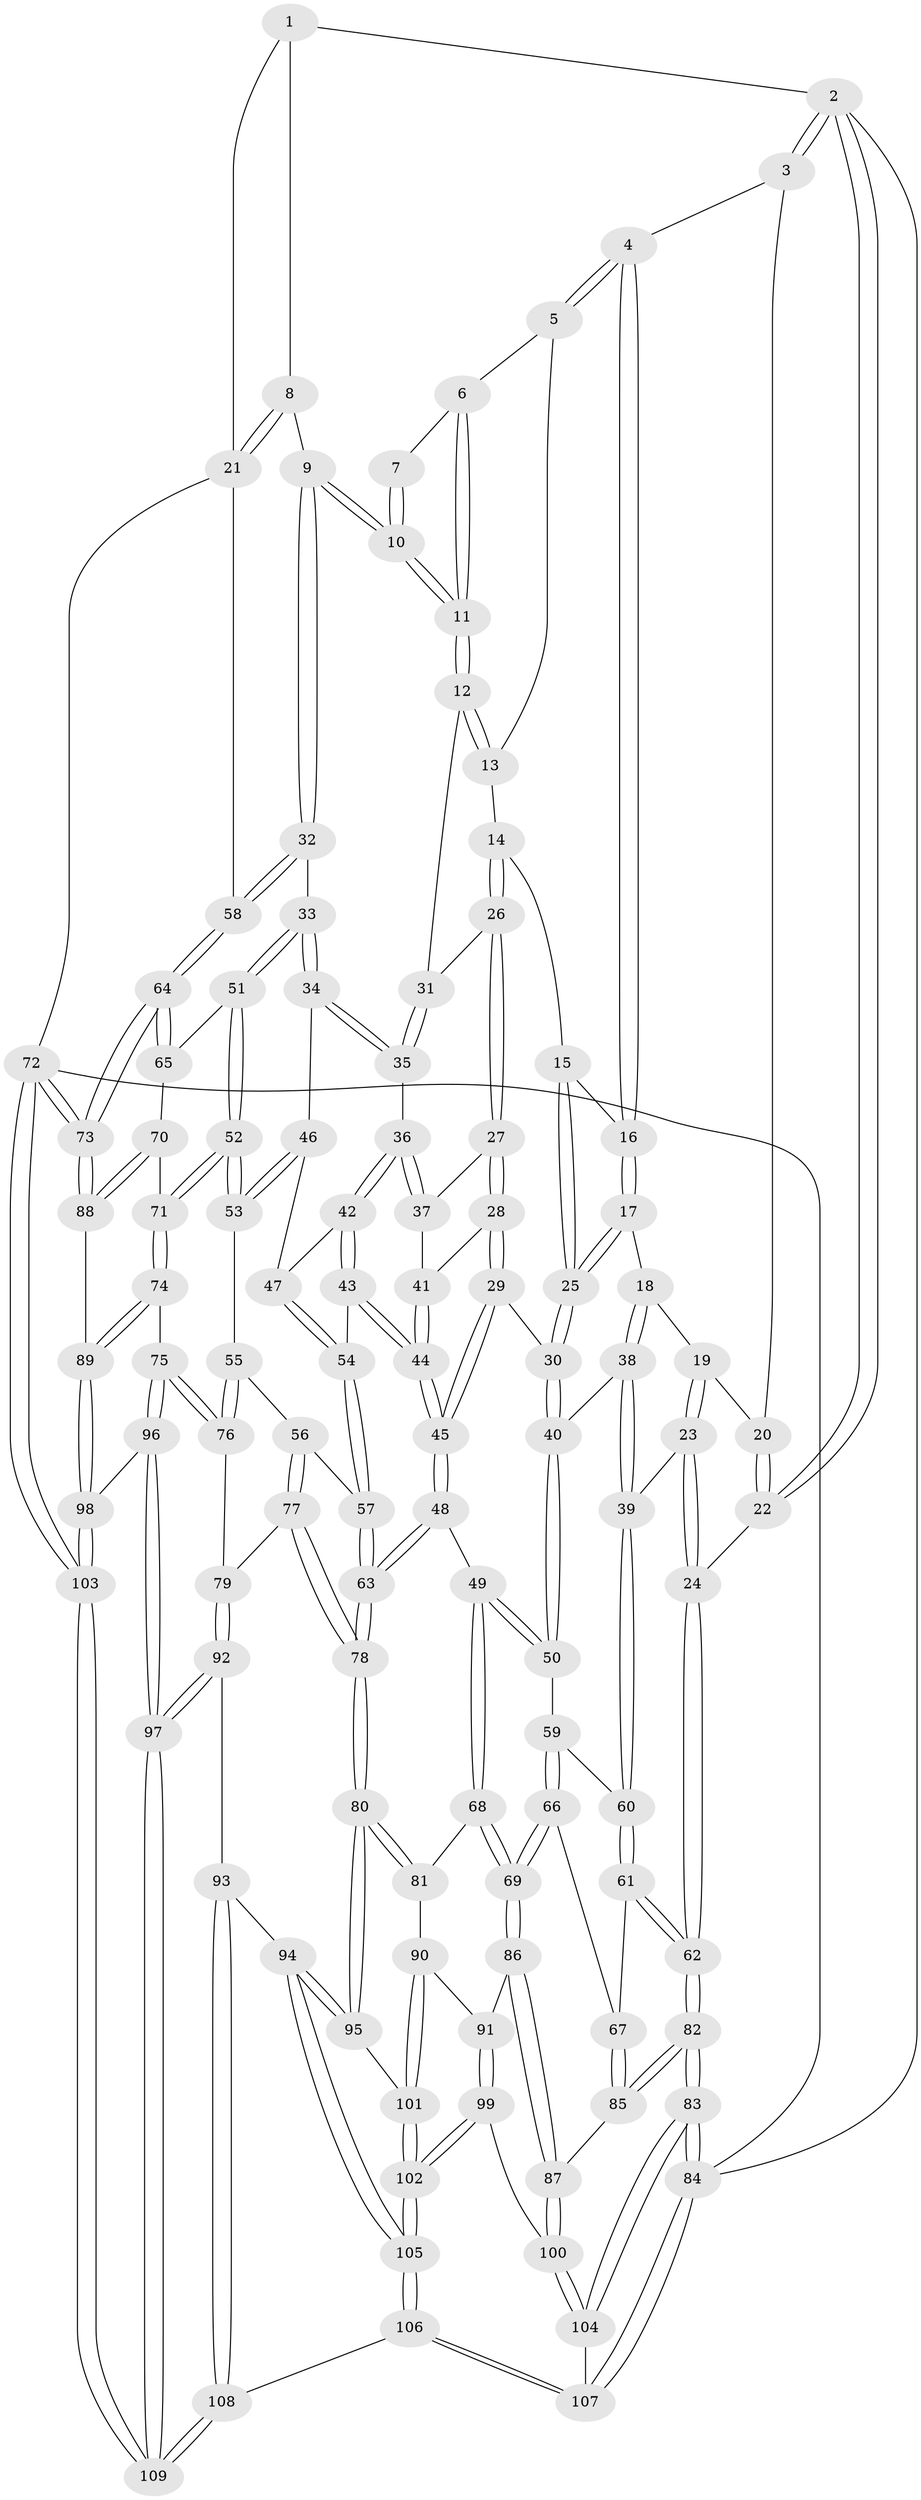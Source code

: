 // Generated by graph-tools (version 1.1) at 2025/38/03/09/25 02:38:43]
// undirected, 109 vertices, 269 edges
graph export_dot {
graph [start="1"]
  node [color=gray90,style=filled];
  1 [pos="+0.8589614832597945+0"];
  2 [pos="+0+0"];
  3 [pos="+0.2249755501586812+0"];
  4 [pos="+0.26398339986246167+0"];
  5 [pos="+0.39370148628510665+0"];
  6 [pos="+0.5862152716715506+0"];
  7 [pos="+0.7176518400319504+0"];
  8 [pos="+0.867515026702446+0.09952638959574252"];
  9 [pos="+0.8056553123861981+0.2687379152761777"];
  10 [pos="+0.7469399957154733+0.2408790779062565"];
  11 [pos="+0.6398969687162138+0.20383457311365302"];
  12 [pos="+0.6331570868534574+0.20582859915549437"];
  13 [pos="+0.4775121359095724+0.06872966226873561"];
  14 [pos="+0.47418262883916545+0.23064325425623514"];
  15 [pos="+0.3942355758671158+0.21836683772222587"];
  16 [pos="+0.3679445595859335+0.20260738275603177"];
  17 [pos="+0.23375295018773534+0.2780038301947492"];
  18 [pos="+0.21420220741206855+0.28248291224981853"];
  19 [pos="+0.1315767082701037+0.21234462969706203"];
  20 [pos="+0.1296777389484028+0.20222313477748158"];
  21 [pos="+1+0.07301686296993405"];
  22 [pos="+0+0.018149376924065926"];
  23 [pos="+0+0.3601008298014523"];
  24 [pos="+0+0.4117184610048747"];
  25 [pos="+0.36380783383812415+0.3862668583741978"];
  26 [pos="+0.5205674140339552+0.24766968765773215"];
  27 [pos="+0.5146645873393952+0.28678162578535393"];
  28 [pos="+0.4167661147757231+0.37341001167515936"];
  29 [pos="+0.38108314636930535+0.397035823554495"];
  30 [pos="+0.3650835225069074+0.39179115035993717"];
  31 [pos="+0.6319434385262587+0.20635662085982637"];
  32 [pos="+0.8271630957640018+0.3039384447152833"];
  33 [pos="+0.8001822356610853+0.37056597533262253"];
  34 [pos="+0.6227789809372256+0.4142092683557232"];
  35 [pos="+0.5938237049602957+0.395540546855892"];
  36 [pos="+0.5373033800981301+0.37751817974727614"];
  37 [pos="+0.5162693390496532+0.3024318513388163"];
  38 [pos="+0.20533436937216717+0.3331886251967867"];
  39 [pos="+0.15334658728468606+0.4161247067379252"];
  40 [pos="+0.3143599729557212+0.4324483965290116"];
  41 [pos="+0.4685882564808764+0.3840028448576349"];
  42 [pos="+0.5319395533278081+0.39375989441927184"];
  43 [pos="+0.4578423209300476+0.4598982929852521"];
  44 [pos="+0.4528740971582133+0.46135202607176207"];
  45 [pos="+0.45121381606089134+0.4622402353521842"];
  46 [pos="+0.6058306730272862+0.43865877313470053"];
  47 [pos="+0.5599701361950871+0.4531356242950244"];
  48 [pos="+0.42179866004842786+0.581379282116905"];
  49 [pos="+0.35665999230939177+0.5726323186830052"];
  50 [pos="+0.27734153256131877+0.5242859071700764"];
  51 [pos="+0.7866614702830202+0.4871460334001519"];
  52 [pos="+0.7242483345959078+0.560343854188626"];
  53 [pos="+0.6274969587651507+0.5681976001351238"];
  54 [pos="+0.5477979852718302+0.478672683431972"];
  55 [pos="+0.6197924481937587+0.5705995240850513"];
  56 [pos="+0.5922727300129017+0.5744002325826518"];
  57 [pos="+0.5897094999239396+0.5743509172081425"];
  58 [pos="+1+0.34556457879030217"];
  59 [pos="+0.2691940458904829+0.525320778226502"];
  60 [pos="+0.15643363676994235+0.42768267602727345"];
  61 [pos="+0.05406569656498402+0.5845074275048349"];
  62 [pos="+0+0.5205243539236319"];
  63 [pos="+0.46562215959051706+0.6236657349608363"];
  64 [pos="+1+0.5793525544786828"];
  65 [pos="+0.8688900563941901+0.5525556611688418"];
  66 [pos="+0.1862835165124089+0.6050228865449727"];
  67 [pos="+0.0926635789779294+0.6141050651194147"];
  68 [pos="+0.29076179135054087+0.6924921530557305"];
  69 [pos="+0.24048793715050173+0.6931114766833661"];
  70 [pos="+0.8915310687685073+0.6736516498512822"];
  71 [pos="+0.7435385445933935+0.6612657441378706"];
  72 [pos="+1+1"];
  73 [pos="+1+0.6709818052057266"];
  74 [pos="+0.735217836717567+0.707355329799591"];
  75 [pos="+0.6964590629007468+0.7417789893166098"];
  76 [pos="+0.642630485379941+0.7453540373500398"];
  77 [pos="+0.6053664355022441+0.7424727463069636"];
  78 [pos="+0.46585779254659665+0.7216728129686543"];
  79 [pos="+0.6254324556948619+0.7505595439103776"];
  80 [pos="+0.45786246664336555+0.7360749131197128"];
  81 [pos="+0.30304316559049865+0.7050725016789972"];
  82 [pos="+0+0.8514862094419479"];
  83 [pos="+0+1"];
  84 [pos="+0+1"];
  85 [pos="+0.09929678914875834+0.8024497264909246"];
  86 [pos="+0.20260733146139648+0.7653864694472057"];
  87 [pos="+0.12200879388417833+0.8161575960636103"];
  88 [pos="+0.9384880184992797+0.7303919905254118"];
  89 [pos="+0.8736546980364295+0.8042388844485753"];
  90 [pos="+0.30475428515939196+0.7927311646654014"];
  91 [pos="+0.29517123779379617+0.793756586830755"];
  92 [pos="+0.5969808852775751+0.8836814199384885"];
  93 [pos="+0.5125544340554439+0.8877001793381805"];
  94 [pos="+0.4585759571979767+0.8606150222927512"];
  95 [pos="+0.4393322636437897+0.8199382179276649"];
  96 [pos="+0.7335796431720918+0.9095222865023397"];
  97 [pos="+0.7020501209134524+0.9429422088761542"];
  98 [pos="+0.8630513166807154+0.8624039286540778"];
  99 [pos="+0.2279413623774653+0.8876301592307816"];
  100 [pos="+0.13737743044359912+0.8487885954821679"];
  101 [pos="+0.3660452334444631+0.8243518230210186"];
  102 [pos="+0.2657982083343121+0.9180830889983506"];
  103 [pos="+1+1"];
  104 [pos="+0.12185859877788115+0.9203048035813698"];
  105 [pos="+0.3211534233000596+1"];
  106 [pos="+0.30587515266289117+1"];
  107 [pos="+0.19010455830544218+1"];
  108 [pos="+0.5547811943813261+1"];
  109 [pos="+0.6936839993218792+1"];
  1 -- 2;
  1 -- 8;
  1 -- 21;
  2 -- 3;
  2 -- 3;
  2 -- 22;
  2 -- 22;
  2 -- 84;
  3 -- 4;
  3 -- 20;
  4 -- 5;
  4 -- 5;
  4 -- 16;
  4 -- 16;
  5 -- 6;
  5 -- 13;
  6 -- 7;
  6 -- 11;
  6 -- 11;
  7 -- 10;
  7 -- 10;
  8 -- 9;
  8 -- 21;
  8 -- 21;
  9 -- 10;
  9 -- 10;
  9 -- 32;
  9 -- 32;
  10 -- 11;
  10 -- 11;
  11 -- 12;
  11 -- 12;
  12 -- 13;
  12 -- 13;
  12 -- 31;
  13 -- 14;
  14 -- 15;
  14 -- 26;
  14 -- 26;
  15 -- 16;
  15 -- 25;
  15 -- 25;
  16 -- 17;
  16 -- 17;
  17 -- 18;
  17 -- 25;
  17 -- 25;
  18 -- 19;
  18 -- 38;
  18 -- 38;
  19 -- 20;
  19 -- 23;
  19 -- 23;
  20 -- 22;
  20 -- 22;
  21 -- 58;
  21 -- 72;
  22 -- 24;
  23 -- 24;
  23 -- 24;
  23 -- 39;
  24 -- 62;
  24 -- 62;
  25 -- 30;
  25 -- 30;
  26 -- 27;
  26 -- 27;
  26 -- 31;
  27 -- 28;
  27 -- 28;
  27 -- 37;
  28 -- 29;
  28 -- 29;
  28 -- 41;
  29 -- 30;
  29 -- 45;
  29 -- 45;
  30 -- 40;
  30 -- 40;
  31 -- 35;
  31 -- 35;
  32 -- 33;
  32 -- 58;
  32 -- 58;
  33 -- 34;
  33 -- 34;
  33 -- 51;
  33 -- 51;
  34 -- 35;
  34 -- 35;
  34 -- 46;
  35 -- 36;
  36 -- 37;
  36 -- 37;
  36 -- 42;
  36 -- 42;
  37 -- 41;
  38 -- 39;
  38 -- 39;
  38 -- 40;
  39 -- 60;
  39 -- 60;
  40 -- 50;
  40 -- 50;
  41 -- 44;
  41 -- 44;
  42 -- 43;
  42 -- 43;
  42 -- 47;
  43 -- 44;
  43 -- 44;
  43 -- 54;
  44 -- 45;
  44 -- 45;
  45 -- 48;
  45 -- 48;
  46 -- 47;
  46 -- 53;
  46 -- 53;
  47 -- 54;
  47 -- 54;
  48 -- 49;
  48 -- 63;
  48 -- 63;
  49 -- 50;
  49 -- 50;
  49 -- 68;
  49 -- 68;
  50 -- 59;
  51 -- 52;
  51 -- 52;
  51 -- 65;
  52 -- 53;
  52 -- 53;
  52 -- 71;
  52 -- 71;
  53 -- 55;
  54 -- 57;
  54 -- 57;
  55 -- 56;
  55 -- 76;
  55 -- 76;
  56 -- 57;
  56 -- 77;
  56 -- 77;
  57 -- 63;
  57 -- 63;
  58 -- 64;
  58 -- 64;
  59 -- 60;
  59 -- 66;
  59 -- 66;
  60 -- 61;
  60 -- 61;
  61 -- 62;
  61 -- 62;
  61 -- 67;
  62 -- 82;
  62 -- 82;
  63 -- 78;
  63 -- 78;
  64 -- 65;
  64 -- 65;
  64 -- 73;
  64 -- 73;
  65 -- 70;
  66 -- 67;
  66 -- 69;
  66 -- 69;
  67 -- 85;
  67 -- 85;
  68 -- 69;
  68 -- 69;
  68 -- 81;
  69 -- 86;
  69 -- 86;
  70 -- 71;
  70 -- 88;
  70 -- 88;
  71 -- 74;
  71 -- 74;
  72 -- 73;
  72 -- 73;
  72 -- 103;
  72 -- 103;
  72 -- 84;
  73 -- 88;
  73 -- 88;
  74 -- 75;
  74 -- 89;
  74 -- 89;
  75 -- 76;
  75 -- 76;
  75 -- 96;
  75 -- 96;
  76 -- 79;
  77 -- 78;
  77 -- 78;
  77 -- 79;
  78 -- 80;
  78 -- 80;
  79 -- 92;
  79 -- 92;
  80 -- 81;
  80 -- 81;
  80 -- 95;
  80 -- 95;
  81 -- 90;
  82 -- 83;
  82 -- 83;
  82 -- 85;
  82 -- 85;
  83 -- 84;
  83 -- 84;
  83 -- 104;
  83 -- 104;
  84 -- 107;
  84 -- 107;
  85 -- 87;
  86 -- 87;
  86 -- 87;
  86 -- 91;
  87 -- 100;
  87 -- 100;
  88 -- 89;
  89 -- 98;
  89 -- 98;
  90 -- 91;
  90 -- 101;
  90 -- 101;
  91 -- 99;
  91 -- 99;
  92 -- 93;
  92 -- 97;
  92 -- 97;
  93 -- 94;
  93 -- 108;
  93 -- 108;
  94 -- 95;
  94 -- 95;
  94 -- 105;
  94 -- 105;
  95 -- 101;
  96 -- 97;
  96 -- 97;
  96 -- 98;
  97 -- 109;
  97 -- 109;
  98 -- 103;
  98 -- 103;
  99 -- 100;
  99 -- 102;
  99 -- 102;
  100 -- 104;
  100 -- 104;
  101 -- 102;
  101 -- 102;
  102 -- 105;
  102 -- 105;
  103 -- 109;
  103 -- 109;
  104 -- 107;
  105 -- 106;
  105 -- 106;
  106 -- 107;
  106 -- 107;
  106 -- 108;
  108 -- 109;
  108 -- 109;
}
